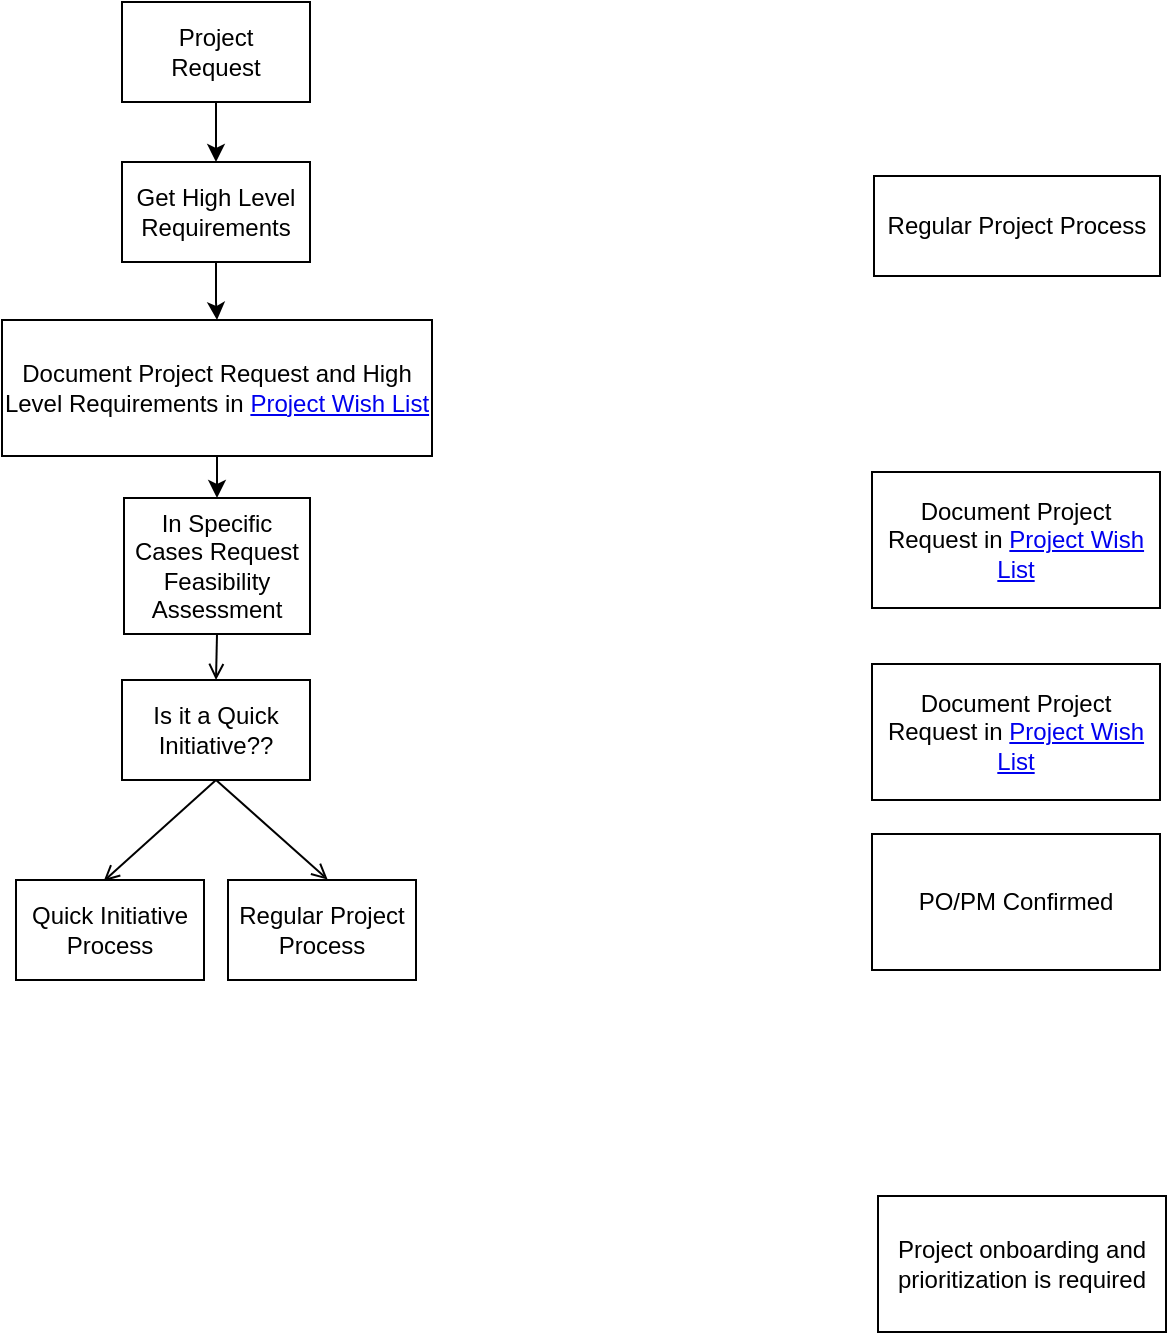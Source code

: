 <mxfile version="18.1.3" type="github">
  <diagram id="UuINoagajCsAjQXCb1hG" name="Page-1">
    <mxGraphModel dx="1668" dy="882" grid="0" gridSize="10" guides="1" tooltips="1" connect="1" arrows="1" fold="1" page="0" pageScale="1" pageWidth="850" pageHeight="1100" math="0" shadow="0">
      <root>
        <mxCell id="0" />
        <mxCell id="1" parent="0" />
        <mxCell id="QRZgRqmGAZugamxMWLYE-2" style="edgeStyle=orthogonalEdgeStyle;rounded=0;orthogonalLoop=1;jettySize=auto;html=1;exitX=0.5;exitY=1;exitDx=0;exitDy=0;entryX=0.5;entryY=0;entryDx=0;entryDy=0;" edge="1" parent="1" source="a5484PJUVfSCDonEMbwy-1" target="a5484PJUVfSCDonEMbwy-2">
          <mxGeometry relative="1" as="geometry" />
        </mxCell>
        <mxCell id="a5484PJUVfSCDonEMbwy-1" value="Project &lt;br&gt;Request" style="rounded=0;whiteSpace=wrap;html=1;hachureGap=4;" parent="1" vertex="1">
          <mxGeometry x="-486" y="-79" width="94" height="50" as="geometry" />
        </mxCell>
        <mxCell id="QRZgRqmGAZugamxMWLYE-3" style="edgeStyle=orthogonalEdgeStyle;rounded=0;orthogonalLoop=1;jettySize=auto;html=1;exitX=0.5;exitY=1;exitDx=0;exitDy=0;" edge="1" parent="1" source="a5484PJUVfSCDonEMbwy-2" target="0aMMqWP5mhxlDu2Pbyt3-1">
          <mxGeometry relative="1" as="geometry" />
        </mxCell>
        <mxCell id="a5484PJUVfSCDonEMbwy-2" value="Get High Level Requirements" style="rounded=0;whiteSpace=wrap;html=1;hachureGap=4;" parent="1" vertex="1">
          <mxGeometry x="-486" y="1" width="94" height="50" as="geometry" />
        </mxCell>
        <mxCell id="a5484PJUVfSCDonEMbwy-8" style="edgeStyle=none;curved=1;rounded=0;orthogonalLoop=1;jettySize=auto;html=1;entryX=0.53;entryY=-0.004;entryDx=0;entryDy=0;entryPerimeter=0;endArrow=open;sourcePerimeterSpacing=8;targetPerimeterSpacing=8;exitX=0.5;exitY=1;exitDx=0;exitDy=0;" parent="1" source="a5484PJUVfSCDonEMbwy-3" target="a5484PJUVfSCDonEMbwy-5" edge="1">
          <mxGeometry relative="1" as="geometry" />
        </mxCell>
        <mxCell id="a5484PJUVfSCDonEMbwy-9" style="edgeStyle=none;curved=1;rounded=0;orthogonalLoop=1;jettySize=auto;html=1;entryX=0.466;entryY=0.012;entryDx=0;entryDy=0;entryPerimeter=0;endArrow=open;sourcePerimeterSpacing=8;targetPerimeterSpacing=8;exitX=0.5;exitY=1;exitDx=0;exitDy=0;" parent="1" source="a5484PJUVfSCDonEMbwy-3" target="a5484PJUVfSCDonEMbwy-4" edge="1">
          <mxGeometry relative="1" as="geometry" />
        </mxCell>
        <mxCell id="a5484PJUVfSCDonEMbwy-3" value="Is it a Quick Initiative??" style="rounded=0;whiteSpace=wrap;html=1;hachureGap=4;" parent="1" vertex="1">
          <mxGeometry x="-486" y="260" width="94" height="50" as="geometry" />
        </mxCell>
        <mxCell id="a5484PJUVfSCDonEMbwy-4" value="Quick Initiative&lt;br&gt;Process" style="rounded=0;whiteSpace=wrap;html=1;hachureGap=4;" parent="1" vertex="1">
          <mxGeometry x="-539" y="360" width="94" height="50" as="geometry" />
        </mxCell>
        <mxCell id="a5484PJUVfSCDonEMbwy-5" value="Regular Project Process" style="rounded=0;whiteSpace=wrap;html=1;hachureGap=4;" parent="1" vertex="1">
          <mxGeometry x="-433" y="360" width="94" height="50" as="geometry" />
        </mxCell>
        <mxCell id="a5484PJUVfSCDonEMbwy-14" value="Regular Project Process" style="rounded=0;whiteSpace=wrap;html=1;hachureGap=4;" parent="1" vertex="1">
          <mxGeometry x="-110" y="8" width="143" height="50" as="geometry" />
        </mxCell>
        <mxCell id="a5484PJUVfSCDonEMbwy-15" value="Document Project Request in &lt;a href=&quot;http://confluence.corporate.intra:8080/x/ZAHLC&quot;&gt;Project Wish List&lt;/a&gt;" style="rounded=0;whiteSpace=wrap;html=1;hachureGap=4;" parent="1" vertex="1">
          <mxGeometry x="-111" y="156" width="144" height="68" as="geometry" />
        </mxCell>
        <mxCell id="a5484PJUVfSCDonEMbwy-16" value="PO/PM Confirmed" style="rounded=0;whiteSpace=wrap;html=1;hachureGap=4;" parent="1" vertex="1">
          <mxGeometry x="-111" y="337" width="144" height="68" as="geometry" />
        </mxCell>
        <mxCell id="a5484PJUVfSCDonEMbwy-17" value="Project onboarding and prioritization is required" style="rounded=0;whiteSpace=wrap;html=1;hachureGap=4;" parent="1" vertex="1">
          <mxGeometry x="-108" y="518" width="144" height="68" as="geometry" />
        </mxCell>
        <mxCell id="a5484PJUVfSCDonEMbwy-24" value="Document Project Request in &lt;a href=&quot;http://confluence.corporate.intra:8080/x/ZAHLC&quot;&gt;Project Wish List&lt;/a&gt;" style="rounded=0;whiteSpace=wrap;html=1;hachureGap=4;" parent="1" vertex="1">
          <mxGeometry x="-111" y="252" width="144" height="68" as="geometry" />
        </mxCell>
        <mxCell id="a5484PJUVfSCDonEMbwy-27" style="edgeStyle=none;curved=1;rounded=0;orthogonalLoop=1;jettySize=auto;html=1;exitX=0.5;exitY=1;exitDx=0;exitDy=0;entryX=0.5;entryY=0;entryDx=0;entryDy=0;endArrow=open;sourcePerimeterSpacing=8;targetPerimeterSpacing=8;" parent="1" source="a5484PJUVfSCDonEMbwy-25" target="a5484PJUVfSCDonEMbwy-3" edge="1">
          <mxGeometry relative="1" as="geometry" />
        </mxCell>
        <mxCell id="a5484PJUVfSCDonEMbwy-25" value="In Specific Cases Request Feasibility Assessment" style="rounded=0;whiteSpace=wrap;html=1;hachureGap=4;" parent="1" vertex="1">
          <mxGeometry x="-485" y="169" width="93" height="68" as="geometry" />
        </mxCell>
        <mxCell id="QRZgRqmGAZugamxMWLYE-4" style="edgeStyle=orthogonalEdgeStyle;rounded=0;orthogonalLoop=1;jettySize=auto;html=1;exitX=0.5;exitY=1;exitDx=0;exitDy=0;" edge="1" parent="1" source="0aMMqWP5mhxlDu2Pbyt3-1" target="a5484PJUVfSCDonEMbwy-25">
          <mxGeometry relative="1" as="geometry" />
        </mxCell>
        <mxCell id="0aMMqWP5mhxlDu2Pbyt3-1" value="Document Project Request and High Level Requirements in &lt;a href=&quot;http://confluence.corporate.intra:8080/x/ZAHLC&quot;&gt;Project Wish List&lt;/a&gt;" style="rounded=0;whiteSpace=wrap;html=1;hachureGap=4;" parent="1" vertex="1">
          <mxGeometry x="-546" y="80" width="215" height="68" as="geometry" />
        </mxCell>
      </root>
    </mxGraphModel>
  </diagram>
</mxfile>
